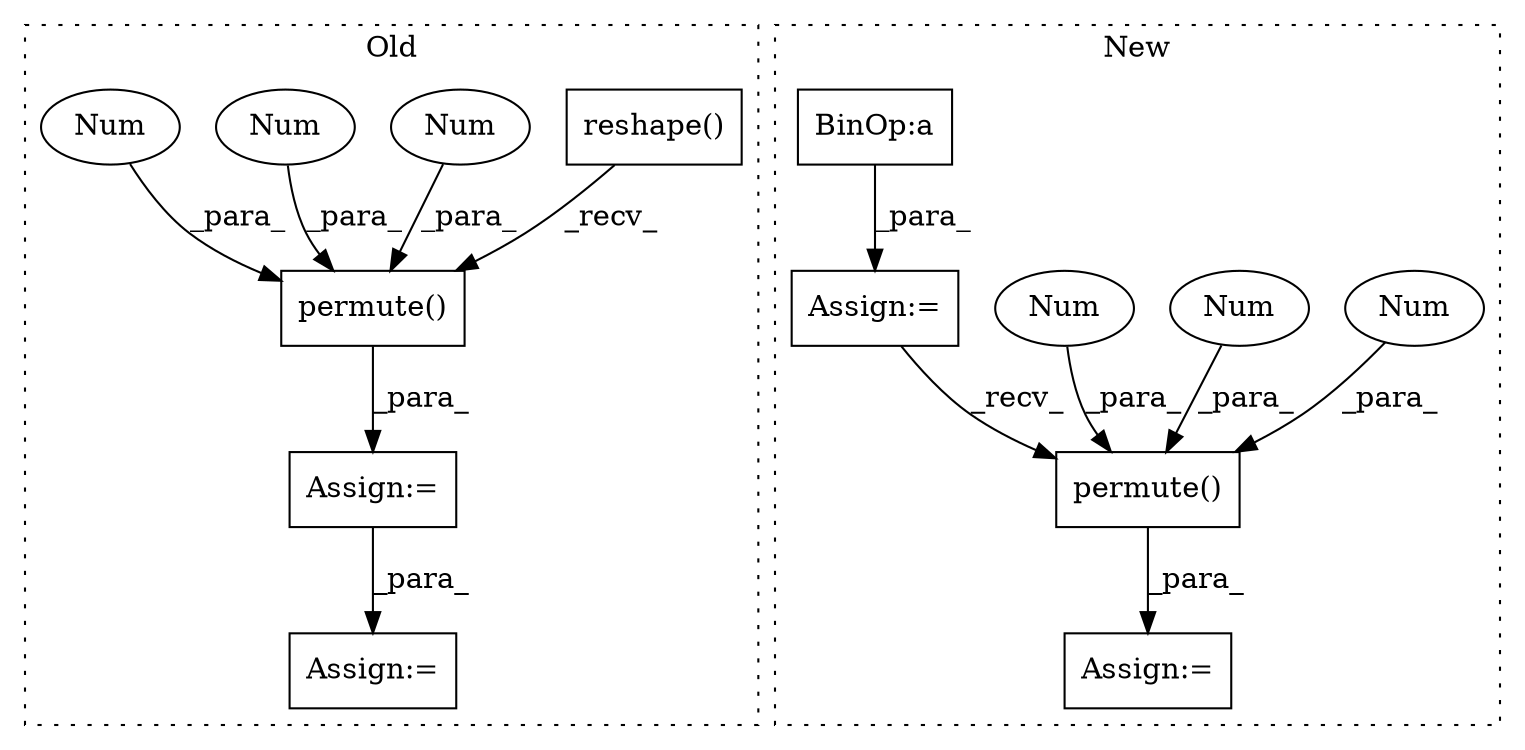 digraph G {
subgraph cluster0 {
1 [label="reshape()" a="75" s="5344,5373" l="19,1" shape="box"];
9 [label="Assign:=" a="68" s="5341" l="3" shape="box"];
10 [label="permute()" a="75" s="5344,5393" l="39,1" shape="box"];
11 [label="Num" a="76" s="5386" l="1" shape="ellipse"];
12 [label="Num" a="76" s="5392" l="1" shape="ellipse"];
13 [label="Num" a="76" s="5383" l="1" shape="ellipse"];
14 [label="Assign:=" a="68" s="5738" l="3" shape="box"];
label = "Old";
style="dotted";
}
subgraph cluster1 {
2 [label="permute()" a="75" s="5853,5897" l="34,1" shape="box"];
3 [label="Num" a="76" s="5896" l="1" shape="ellipse"];
4 [label="Num" a="76" s="5887" l="1" shape="ellipse"];
5 [label="Num" a="76" s="5893" l="1" shape="ellipse"];
6 [label="Assign:=" a="68" s="5850" l="3" shape="box"];
7 [label="Assign:=" a="68" s="5814" l="3" shape="box"];
8 [label="BinOp:a" a="82" s="5823" l="3" shape="box"];
label = "New";
style="dotted";
}
1 -> 10 [label="_recv_"];
2 -> 6 [label="_para_"];
3 -> 2 [label="_para_"];
4 -> 2 [label="_para_"];
5 -> 2 [label="_para_"];
7 -> 2 [label="_recv_"];
8 -> 7 [label="_para_"];
9 -> 14 [label="_para_"];
10 -> 9 [label="_para_"];
11 -> 10 [label="_para_"];
12 -> 10 [label="_para_"];
13 -> 10 [label="_para_"];
}